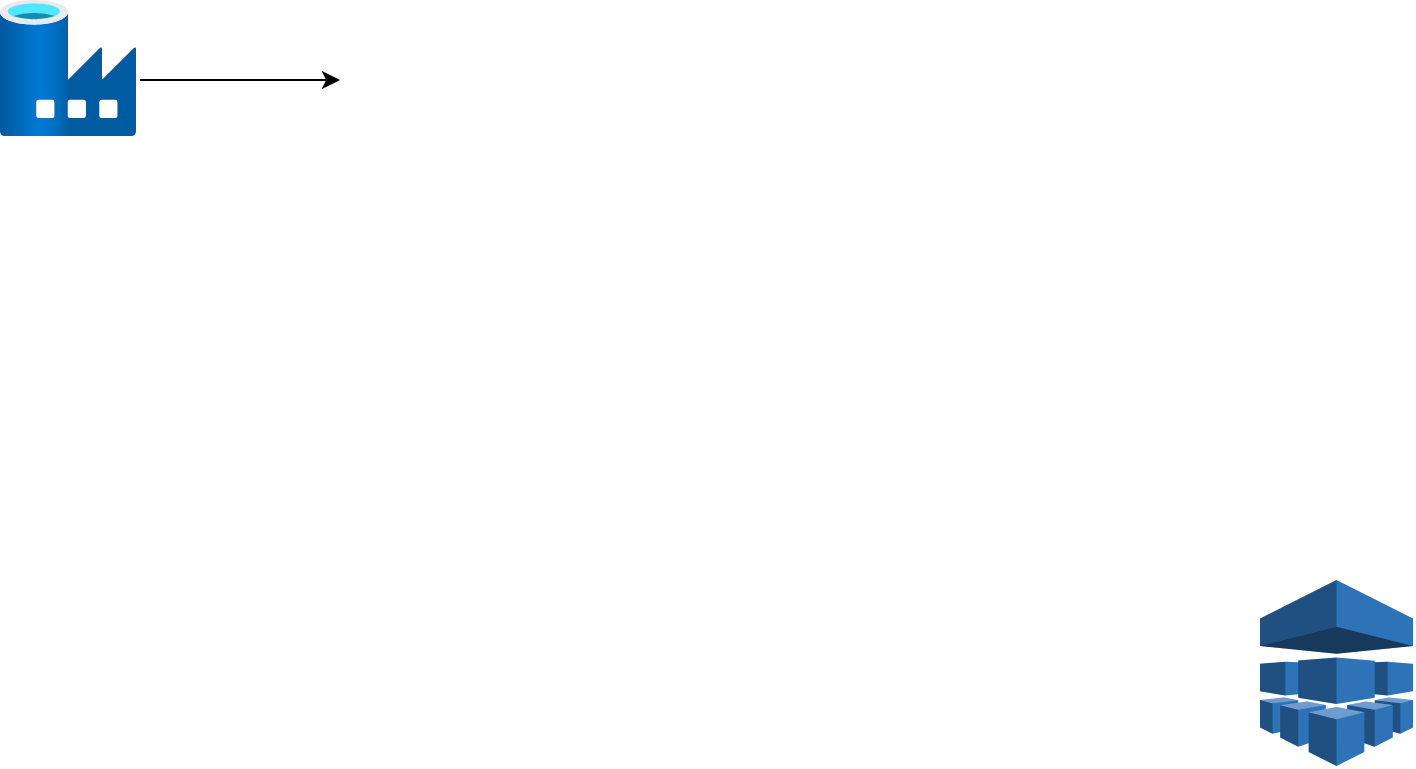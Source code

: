 <mxfile version="21.1.1" type="github">
  <diagram name="Page-1" id="GRBONhaE5VYSl_cIN5zL">
    <mxGraphModel dx="1434" dy="764" grid="1" gridSize="10" guides="1" tooltips="1" connect="1" arrows="1" fold="1" page="1" pageScale="1" pageWidth="1100" pageHeight="850" math="0" shadow="0">
      <root>
        <mxCell id="0" />
        <mxCell id="1" parent="0" />
        <mxCell id="bHiuAwHFq15JDa2T4GA8-14" value="" style="outlineConnect=0;dashed=0;verticalLabelPosition=bottom;verticalAlign=top;align=center;html=1;shape=mxgraph.aws3.machine_learning;fillColor=#2E73B8;gradientColor=none;" vertex="1" parent="1">
          <mxGeometry x="740" y="390" width="76.5" height="93" as="geometry" />
        </mxCell>
        <mxCell id="bHiuAwHFq15JDa2T4GA8-15" value="" style="image;aspect=fixed;html=1;points=[];align=center;fontSize=12;image=img/lib/azure2/databases/Data_Factory.svg;" vertex="1" parent="1">
          <mxGeometry x="110" y="100" width="68" height="68" as="geometry" />
        </mxCell>
        <object label="" id="bHiuAwHFq15JDa2T4GA8-16">
          <mxCell style="endArrow=classic;html=1;rounded=0;" edge="1" parent="1">
            <mxGeometry width="50" height="50" relative="1" as="geometry">
              <mxPoint x="180" y="140" as="sourcePoint" />
              <mxPoint x="280" y="140" as="targetPoint" />
            </mxGeometry>
          </mxCell>
        </object>
      </root>
    </mxGraphModel>
  </diagram>
</mxfile>
